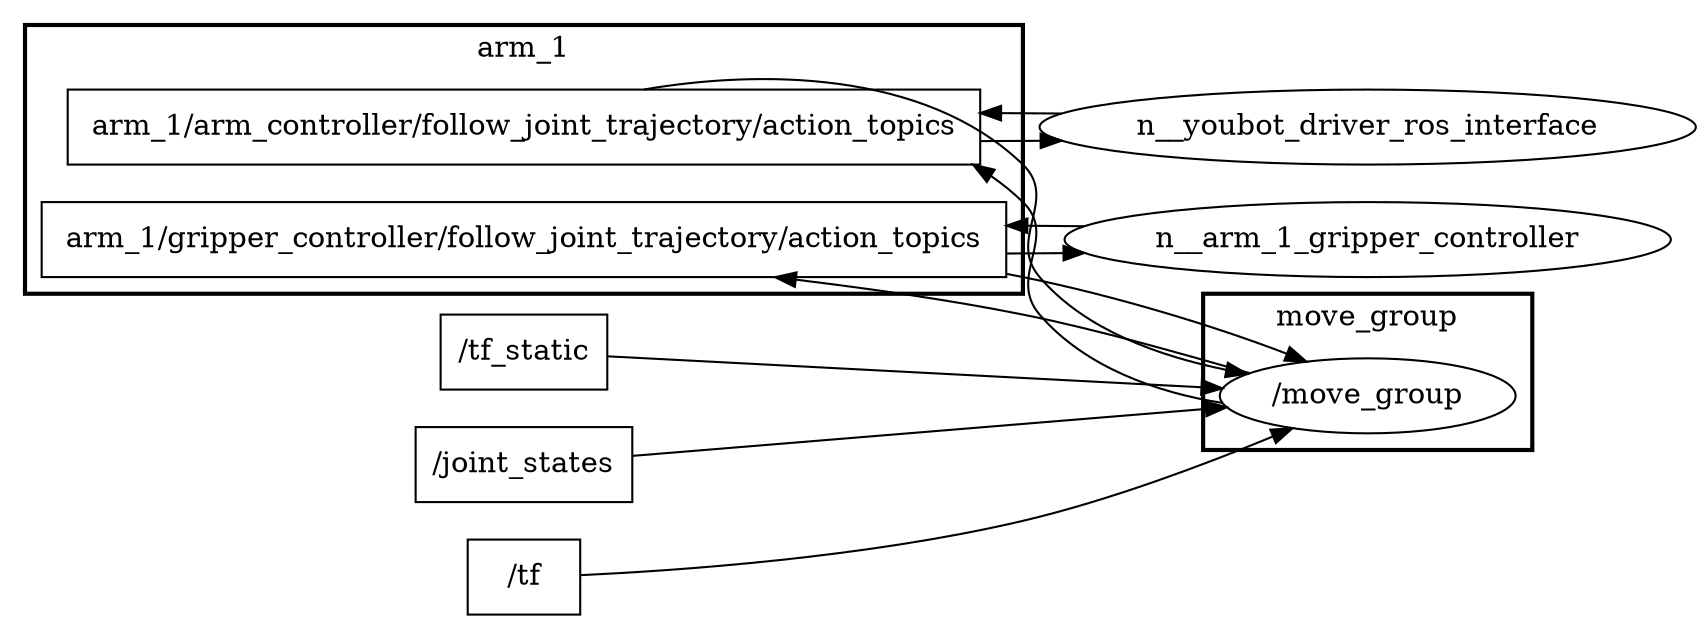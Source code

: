 digraph graphname {
	graph [bb="0,0,812,289",
		compound=True,
		rank=same,
		rankdir=LR,
		ranksep=0.2
	];
	node [label="\N"];
	subgraph cluster_arm_1 {
		graph [bb="8,8,488,137",
			compound=True,
			label=arm_1,
			lheight=0.21,
			lp="248,125.5",
			lwidth=0.64,
			rank=same,
			rankdir=LR,
			ranksep=0.2,
			style=bold
		];
		n__arm_1_arm_controller_follow_joint_trajectory_action_topics		 [URL=topic_3Aarm_1_arm_controller_follow_joint_trajectory_action_topics,
			height=0.5,
			label="arm_1/arm_controller/follow_joint_trajectory/action_topics",
			pos="248,88",
			shape=box,
			tooltip="topic:arm_1/arm_controller/follow_joint_trajectory/action_topics",
			width=6.0833];
		n__arm_1_gripper_controller_follow_joint_trajectory_action_topics		 [URL=topic_3Aarm_1_gripper_controller_follow_joint_trajectory_action_topics,
			height=0.5,
			label="arm_1/gripper_controller/follow_joint_trajectory/action_topics",
			pos="248,34",
			shape=box,
			tooltip="topic:arm_1/gripper_controller/follow_joint_trajectory/action_topics",
			width=6.4306];
	}
	subgraph cluster_move_group {
		graph [bb="575,137,733,212",
			compound=True,
			label=move_group,
			lheight=0.21,
			lp="654,200.5",
			lwidth=1.22,
			rank=same,
			rankdir=LR,
			ranksep=0.2,
			style=bold
		];
		n__move_group		 [URL=_move_group,
			height=0.5,
			label="/move_group",
			pos="654,163",
			shape=ellipse,
			tooltip="/move_group",
			width=1.9679];
	}
	t__joint_states	 [URL=topic_3A_joint_states,
		height=0.5,
		label="/joint_states",
		pos="248,217",
		shape=box,
		tooltip="topic:/joint_states",
		width=1.4444];
	t__joint_states -> n__move_group	 [penwidth=1,
		pos="e,595.45,173.14 300.38,211.94 348.84,206.99 423.47,198.92 488,190 520.16,185.55 555.72,179.84 585.56,174.81"];
	t__tf	 [URL=topic_3A_tf,
		height=0.5,
		label="/tf",
		pos="248,163",
		shape=box,
		tooltip="topic:/tf",
		width=0.75];
	t__tf -> n__move_group	 [penwidth=1,
		pos="e,583.02,163 275.2,163 334.44,163 480.7,163 572.89,163"];
	t__tf_static	 [URL=topic_3A_tf_static,
		height=0.5,
		label="/tf_static",
		pos="248,271",
		shape=box,
		tooltip="topic:/tf_static",
		width=1.1111];
	t__tf_static -> n__move_group	 [penwidth=1,
		pos="e,626.44,179.63 288.3,270.66 336.34,269.32 419.66,263.98 488,244 535.18,230.21 585.31,203.69 617.77,184.76"];
	n__arm_1_arm_controller_follow_joint_trajectory_action_topics -> n__move_group	 [penwidth=1,
		pos="e,588.3,156.1 317.99,106.04 390.31,121.44 503.58,142.52 578.06,154.47"];
	n__youbot_driver_ros_interface	 [height=0.5,
		pos="654,88",
		width=4.3691];
	n__arm_1_arm_controller_follow_joint_trajectory_action_topics -> n__youbot_driver_ros_interface	 [penwidth=1,
		pos="e,507.21,81.488 467.26,81.269 477.27,81.294 487.24,81.34 497.04,81.408"];
	n__arm_1_gripper_controller_follow_joint_trajectory_action_topics -> n__move_group	 [penwidth=1,
		pos="e,584.44,166.54 464.07,52.015 472.67,57.02 480.72,62.965 488,70 505.45,86.857 480.17,105.61 496,124 515.62,146.8 545.76,158.96 574.4,164.75"];
	n__arm_1_gripper_controller	 [height=0.5,
		pos="654,34",
		width=4.0441];
	n__arm_1_gripper_controller_follow_joint_trajectory_action_topics -> n__arm_1_gripper_controller	 [penwidth=1,
		pos="e,517.93,27.591 479.62,27.311 489.17,27.351 498.63,27.412 507.92,27.494"];
	n__move_group -> n__arm_1_arm_controller_follow_joint_trajectory_action_topics	 [penwidth=1,
		pos="e,380.45,106.03 605.96,149.75 553.39,137.98 465.78,121.06 390.51,107.8"];
	n__move_group -> n__arm_1_gripper_controller_follow_joint_trajectory_action_topics	 [penwidth=1,
		pos="e,305.37,15.98 596.22,152.57 562.14,146.57 520.73,134.73 496,106 480.17,87.61 505.45,68.857 488,52 443.14,8.6644 369.26,6.708 315.5,14.384"];
	n__youbot_driver_ros_interface -> n__arm_1_arm_controller_follow_joint_trajectory_action_topics	 [penwidth=1,
		pos="e,467.26,94.731 507.21,94.512 497.41,94.597 487.43,94.659 477.36,94.699"];
	n__arm_1_gripper_controller -> n__arm_1_gripper_controller_follow_joint_trajectory_action_topics	 [penwidth=1,
		pos="e,479.62,40.689 517.93,40.409 508.68,40.507 499.22,40.583 489.64,40.639"];
}
